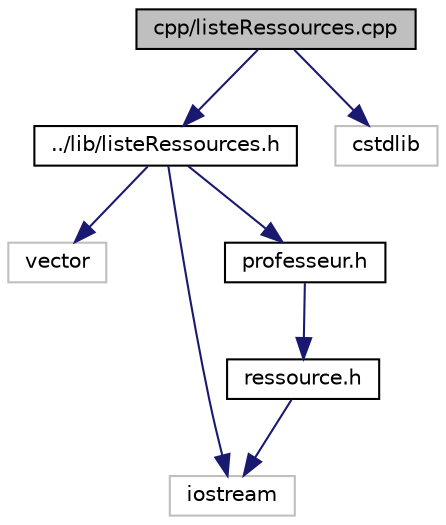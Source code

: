 digraph "cpp/listeRessources.cpp"
{
  edge [fontname="Helvetica",fontsize="10",labelfontname="Helvetica",labelfontsize="10"];
  node [fontname="Helvetica",fontsize="10",shape=record];
  Node0 [label="cpp/listeRessources.cpp",height=0.2,width=0.4,color="black", fillcolor="grey75", style="filled", fontcolor="black"];
  Node0 -> Node1 [color="midnightblue",fontsize="10",style="solid",fontname="Helvetica"];
  Node1 [label="../lib/listeRessources.h",height=0.2,width=0.4,color="black", fillcolor="white", style="filled",URL="$liste_ressources_8h.html",tooltip="Classe permettant la gestion des listes de ressources. "];
  Node1 -> Node2 [color="midnightblue",fontsize="10",style="solid",fontname="Helvetica"];
  Node2 [label="vector",height=0.2,width=0.4,color="grey75", fillcolor="white", style="filled"];
  Node1 -> Node3 [color="midnightblue",fontsize="10",style="solid",fontname="Helvetica"];
  Node3 [label="iostream",height=0.2,width=0.4,color="grey75", fillcolor="white", style="filled"];
  Node1 -> Node4 [color="midnightblue",fontsize="10",style="solid",fontname="Helvetica"];
  Node4 [label="professeur.h",height=0.2,width=0.4,color="black", fillcolor="white", style="filled",URL="$professeur_8h.html",tooltip="Classe permettant la gestion des professeurs. "];
  Node4 -> Node5 [color="midnightblue",fontsize="10",style="solid",fontname="Helvetica"];
  Node5 [label="ressource.h",height=0.2,width=0.4,color="black", fillcolor="white", style="filled",URL="$ressource_8h.html",tooltip="Classe permettant la gestion des ressources. "];
  Node5 -> Node3 [color="midnightblue",fontsize="10",style="solid",fontname="Helvetica"];
  Node0 -> Node6 [color="midnightblue",fontsize="10",style="solid",fontname="Helvetica"];
  Node6 [label="cstdlib",height=0.2,width=0.4,color="grey75", fillcolor="white", style="filled"];
}
